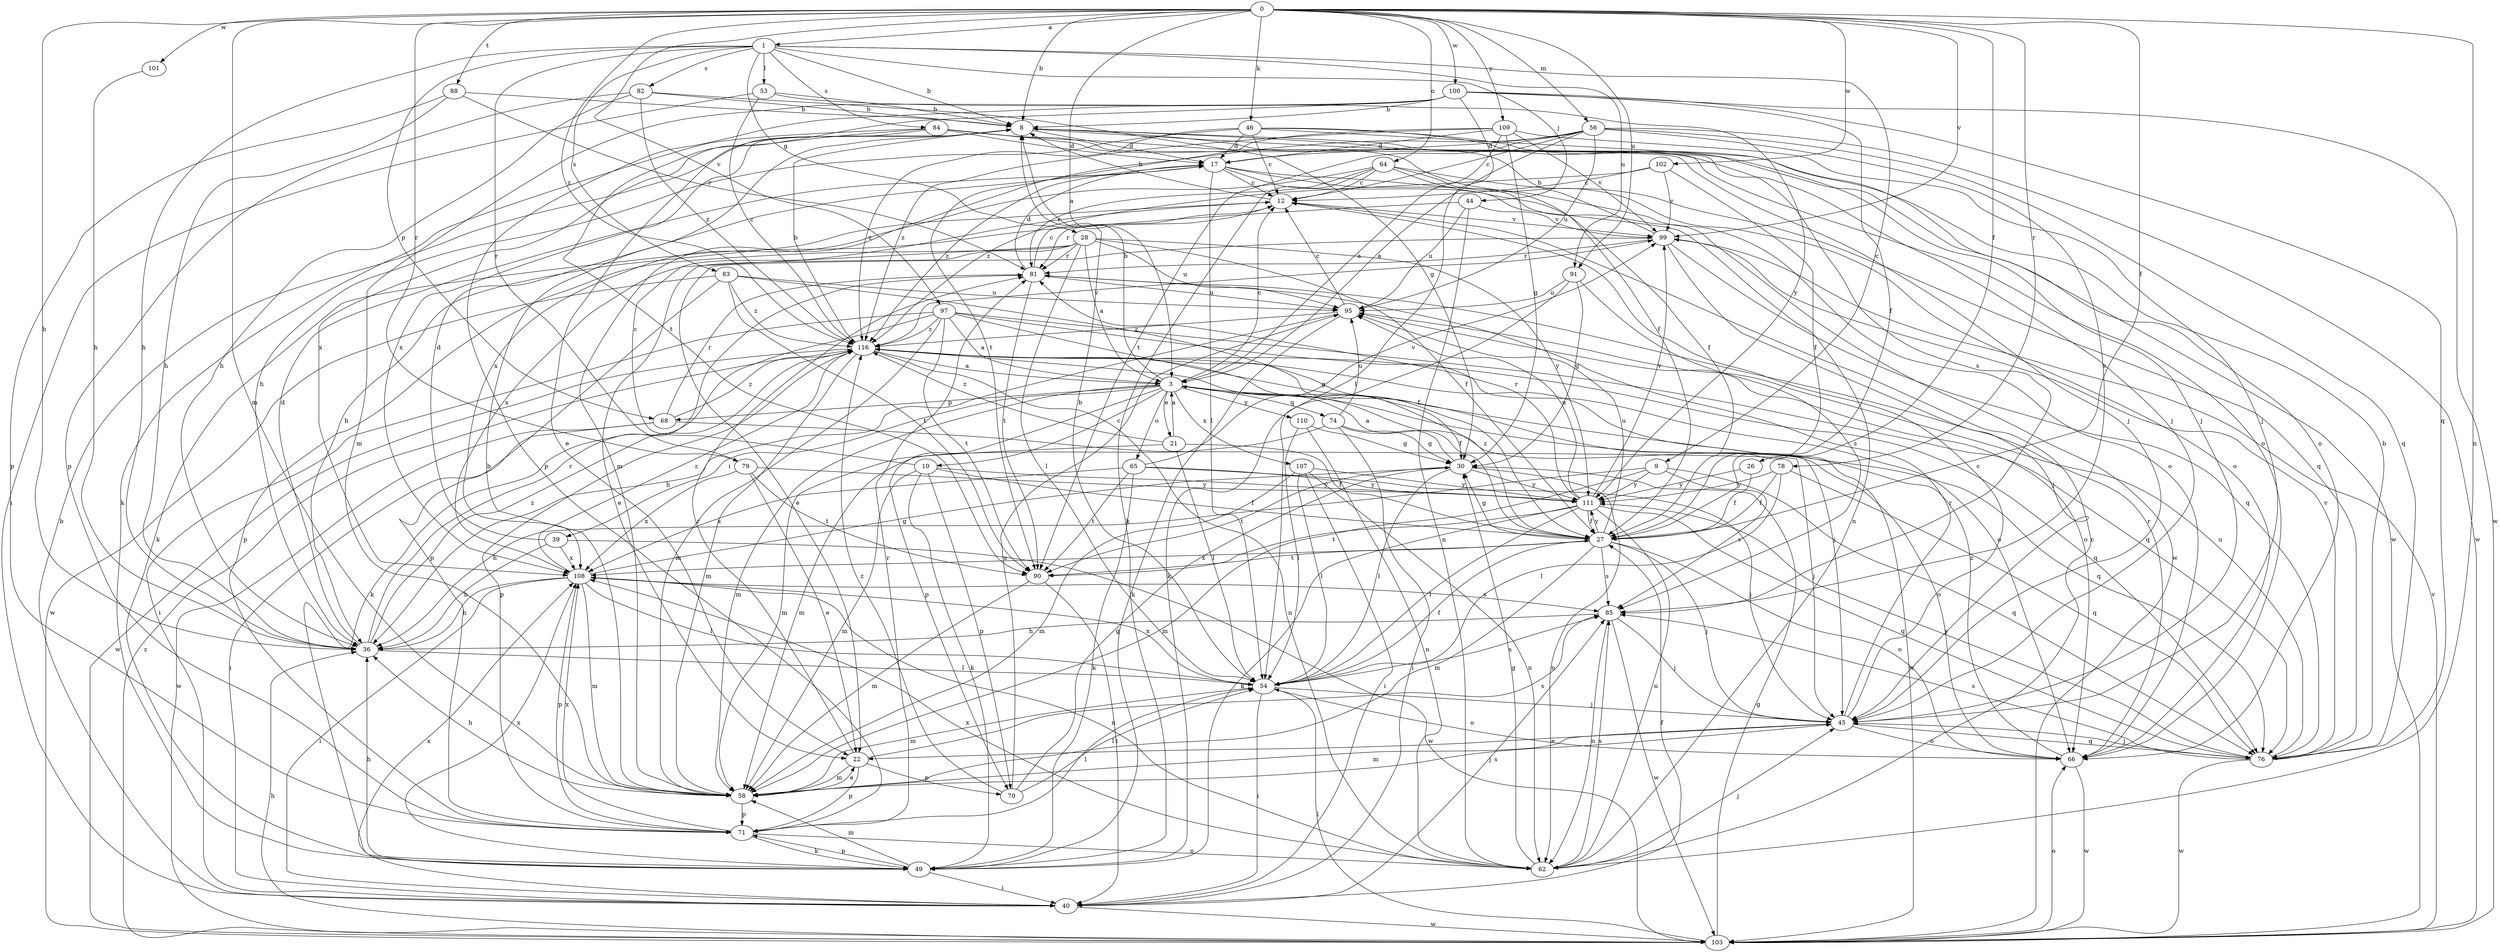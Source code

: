 strict digraph  {
0;
1;
3;
8;
9;
10;
12;
17;
21;
22;
26;
27;
28;
30;
36;
39;
40;
44;
45;
46;
49;
53;
54;
56;
58;
62;
64;
65;
66;
68;
70;
71;
74;
76;
78;
79;
81;
82;
83;
84;
85;
88;
90;
91;
95;
97;
99;
100;
101;
102;
103;
107;
108;
109;
110;
111;
116;
0 -> 1  [label=a];
0 -> 3  [label=a];
0 -> 8  [label=b];
0 -> 26  [label=f];
0 -> 27  [label=f];
0 -> 36  [label=h];
0 -> 46  [label=k];
0 -> 56  [label=m];
0 -> 58  [label=m];
0 -> 62  [label=n];
0 -> 64  [label=o];
0 -> 78  [label=r];
0 -> 79  [label=r];
0 -> 88  [label=t];
0 -> 91  [label=u];
0 -> 97  [label=v];
0 -> 99  [label=v];
0 -> 100  [label=w];
0 -> 101  [label=w];
0 -> 102  [label=w];
0 -> 109  [label=y];
0 -> 116  [label=z];
1 -> 8  [label=b];
1 -> 9  [label=c];
1 -> 28  [label=g];
1 -> 36  [label=h];
1 -> 44  [label=j];
1 -> 53  [label=l];
1 -> 68  [label=p];
1 -> 79  [label=r];
1 -> 82  [label=s];
1 -> 83  [label=s];
1 -> 84  [label=s];
1 -> 91  [label=u];
3 -> 8  [label=b];
3 -> 10  [label=c];
3 -> 12  [label=c];
3 -> 21  [label=e];
3 -> 39  [label=i];
3 -> 58  [label=m];
3 -> 65  [label=o];
3 -> 68  [label=p];
3 -> 70  [label=p];
3 -> 74  [label=q];
3 -> 76  [label=q];
3 -> 103  [label=w];
3 -> 107  [label=x];
3 -> 110  [label=y];
8 -> 17  [label=d];
8 -> 45  [label=j];
8 -> 66  [label=o];
8 -> 108  [label=x];
9 -> 36  [label=h];
9 -> 58  [label=m];
9 -> 76  [label=q];
9 -> 85  [label=s];
9 -> 111  [label=y];
10 -> 12  [label=c];
10 -> 27  [label=f];
10 -> 49  [label=k];
10 -> 58  [label=m];
10 -> 70  [label=p];
10 -> 111  [label=y];
12 -> 8  [label=b];
12 -> 36  [label=h];
12 -> 81  [label=r];
12 -> 99  [label=v];
17 -> 12  [label=c];
17 -> 54  [label=l];
17 -> 62  [label=n];
17 -> 66  [label=o];
17 -> 103  [label=w];
17 -> 116  [label=z];
21 -> 3  [label=a];
21 -> 27  [label=f];
21 -> 54  [label=l];
21 -> 58  [label=m];
21 -> 116  [label=z];
22 -> 58  [label=m];
22 -> 70  [label=p];
22 -> 71  [label=p];
22 -> 81  [label=r];
22 -> 85  [label=s];
26 -> 27  [label=f];
26 -> 111  [label=y];
27 -> 30  [label=g];
27 -> 45  [label=j];
27 -> 58  [label=m];
27 -> 66  [label=o];
27 -> 85  [label=s];
27 -> 90  [label=t];
27 -> 95  [label=u];
27 -> 108  [label=x];
27 -> 111  [label=y];
27 -> 116  [label=z];
28 -> 3  [label=a];
28 -> 22  [label=e];
28 -> 27  [label=f];
28 -> 54  [label=l];
28 -> 71  [label=p];
28 -> 81  [label=r];
28 -> 95  [label=u];
28 -> 108  [label=x];
28 -> 111  [label=y];
30 -> 3  [label=a];
30 -> 54  [label=l];
30 -> 62  [label=n];
30 -> 90  [label=t];
30 -> 111  [label=y];
36 -> 17  [label=d];
36 -> 54  [label=l];
36 -> 81  [label=r];
36 -> 116  [label=z];
39 -> 17  [label=d];
39 -> 36  [label=h];
39 -> 103  [label=w];
39 -> 108  [label=x];
40 -> 8  [label=b];
40 -> 27  [label=f];
40 -> 85  [label=s];
40 -> 103  [label=w];
40 -> 108  [label=x];
44 -> 49  [label=k];
44 -> 62  [label=n];
44 -> 95  [label=u];
44 -> 99  [label=v];
45 -> 12  [label=c];
45 -> 22  [label=e];
45 -> 58  [label=m];
45 -> 66  [label=o];
45 -> 76  [label=q];
45 -> 81  [label=r];
46 -> 12  [label=c];
46 -> 17  [label=d];
46 -> 36  [label=h];
46 -> 45  [label=j];
46 -> 85  [label=s];
46 -> 103  [label=w];
46 -> 116  [label=z];
49 -> 36  [label=h];
49 -> 40  [label=i];
49 -> 58  [label=m];
49 -> 71  [label=p];
49 -> 108  [label=x];
53 -> 8  [label=b];
53 -> 40  [label=i];
53 -> 111  [label=y];
53 -> 116  [label=z];
54 -> 8  [label=b];
54 -> 27  [label=f];
54 -> 40  [label=i];
54 -> 45  [label=j];
54 -> 58  [label=m];
54 -> 66  [label=o];
54 -> 85  [label=s];
54 -> 108  [label=x];
56 -> 3  [label=a];
56 -> 12  [label=c];
56 -> 17  [label=d];
56 -> 58  [label=m];
56 -> 76  [label=q];
56 -> 85  [label=s];
56 -> 90  [label=t];
56 -> 95  [label=u];
56 -> 103  [label=w];
58 -> 8  [label=b];
58 -> 22  [label=e];
58 -> 36  [label=h];
58 -> 45  [label=j];
58 -> 71  [label=p];
62 -> 12  [label=c];
62 -> 30  [label=g];
62 -> 45  [label=j];
62 -> 85  [label=s];
62 -> 108  [label=x];
64 -> 12  [label=c];
64 -> 27  [label=f];
64 -> 49  [label=k];
64 -> 66  [label=o];
64 -> 76  [label=q];
64 -> 81  [label=r];
64 -> 108  [label=x];
65 -> 45  [label=j];
65 -> 49  [label=k];
65 -> 90  [label=t];
65 -> 99  [label=v];
65 -> 108  [label=x];
65 -> 111  [label=y];
66 -> 81  [label=r];
66 -> 103  [label=w];
66 -> 116  [label=z];
68 -> 40  [label=i];
68 -> 45  [label=j];
68 -> 81  [label=r];
68 -> 103  [label=w];
68 -> 116  [label=z];
70 -> 30  [label=g];
70 -> 54  [label=l];
70 -> 95  [label=u];
70 -> 116  [label=z];
71 -> 49  [label=k];
71 -> 54  [label=l];
71 -> 62  [label=n];
71 -> 81  [label=r];
71 -> 108  [label=x];
74 -> 30  [label=g];
74 -> 40  [label=i];
74 -> 58  [label=m];
74 -> 66  [label=o];
74 -> 95  [label=u];
76 -> 8  [label=b];
76 -> 45  [label=j];
76 -> 85  [label=s];
76 -> 95  [label=u];
76 -> 99  [label=v];
76 -> 103  [label=w];
76 -> 111  [label=y];
78 -> 27  [label=f];
78 -> 54  [label=l];
78 -> 76  [label=q];
78 -> 111  [label=y];
79 -> 22  [label=e];
79 -> 90  [label=t];
79 -> 108  [label=x];
79 -> 111  [label=y];
81 -> 12  [label=c];
81 -> 17  [label=d];
81 -> 90  [label=t];
81 -> 95  [label=u];
82 -> 8  [label=b];
82 -> 30  [label=g];
82 -> 36  [label=h];
82 -> 71  [label=p];
82 -> 116  [label=z];
83 -> 27  [label=f];
83 -> 71  [label=p];
83 -> 90  [label=t];
83 -> 95  [label=u];
83 -> 103  [label=w];
83 -> 116  [label=z];
84 -> 17  [label=d];
84 -> 22  [label=e];
84 -> 27  [label=f];
84 -> 45  [label=j];
84 -> 49  [label=k];
84 -> 66  [label=o];
84 -> 108  [label=x];
85 -> 36  [label=h];
85 -> 45  [label=j];
85 -> 62  [label=n];
85 -> 103  [label=w];
88 -> 8  [label=b];
88 -> 36  [label=h];
88 -> 71  [label=p];
88 -> 81  [label=r];
90 -> 40  [label=i];
90 -> 58  [label=m];
91 -> 30  [label=g];
91 -> 49  [label=k];
91 -> 85  [label=s];
91 -> 95  [label=u];
95 -> 12  [label=c];
95 -> 36  [label=h];
95 -> 49  [label=k];
95 -> 66  [label=o];
95 -> 116  [label=z];
97 -> 3  [label=a];
97 -> 30  [label=g];
97 -> 40  [label=i];
97 -> 49  [label=k];
97 -> 58  [label=m];
97 -> 66  [label=o];
97 -> 76  [label=q];
97 -> 90  [label=t];
97 -> 116  [label=z];
99 -> 8  [label=b];
99 -> 22  [label=e];
99 -> 45  [label=j];
99 -> 76  [label=q];
99 -> 81  [label=r];
100 -> 8  [label=b];
100 -> 27  [label=f];
100 -> 54  [label=l];
100 -> 58  [label=m];
100 -> 71  [label=p];
100 -> 76  [label=q];
100 -> 90  [label=t];
100 -> 103  [label=w];
101 -> 36  [label=h];
102 -> 12  [label=c];
102 -> 27  [label=f];
102 -> 99  [label=v];
102 -> 116  [label=z];
103 -> 30  [label=g];
103 -> 36  [label=h];
103 -> 54  [label=l];
103 -> 66  [label=o];
103 -> 99  [label=v];
103 -> 116  [label=z];
107 -> 40  [label=i];
107 -> 54  [label=l];
107 -> 58  [label=m];
107 -> 62  [label=n];
107 -> 111  [label=y];
108 -> 30  [label=g];
108 -> 36  [label=h];
108 -> 40  [label=i];
108 -> 54  [label=l];
108 -> 58  [label=m];
108 -> 62  [label=n];
108 -> 71  [label=p];
108 -> 85  [label=s];
108 -> 116  [label=z];
109 -> 3  [label=a];
109 -> 17  [label=d];
109 -> 30  [label=g];
109 -> 45  [label=j];
109 -> 90  [label=t];
109 -> 99  [label=v];
109 -> 116  [label=z];
110 -> 30  [label=g];
110 -> 54  [label=l];
110 -> 62  [label=n];
111 -> 27  [label=f];
111 -> 49  [label=k];
111 -> 54  [label=l];
111 -> 62  [label=n];
111 -> 76  [label=q];
111 -> 81  [label=r];
111 -> 90  [label=t];
111 -> 95  [label=u];
111 -> 99  [label=v];
116 -> 3  [label=a];
116 -> 8  [label=b];
116 -> 27  [label=f];
116 -> 45  [label=j];
116 -> 58  [label=m];
116 -> 62  [label=n];
116 -> 71  [label=p];
116 -> 76  [label=q];
116 -> 99  [label=v];
116 -> 103  [label=w];
}
